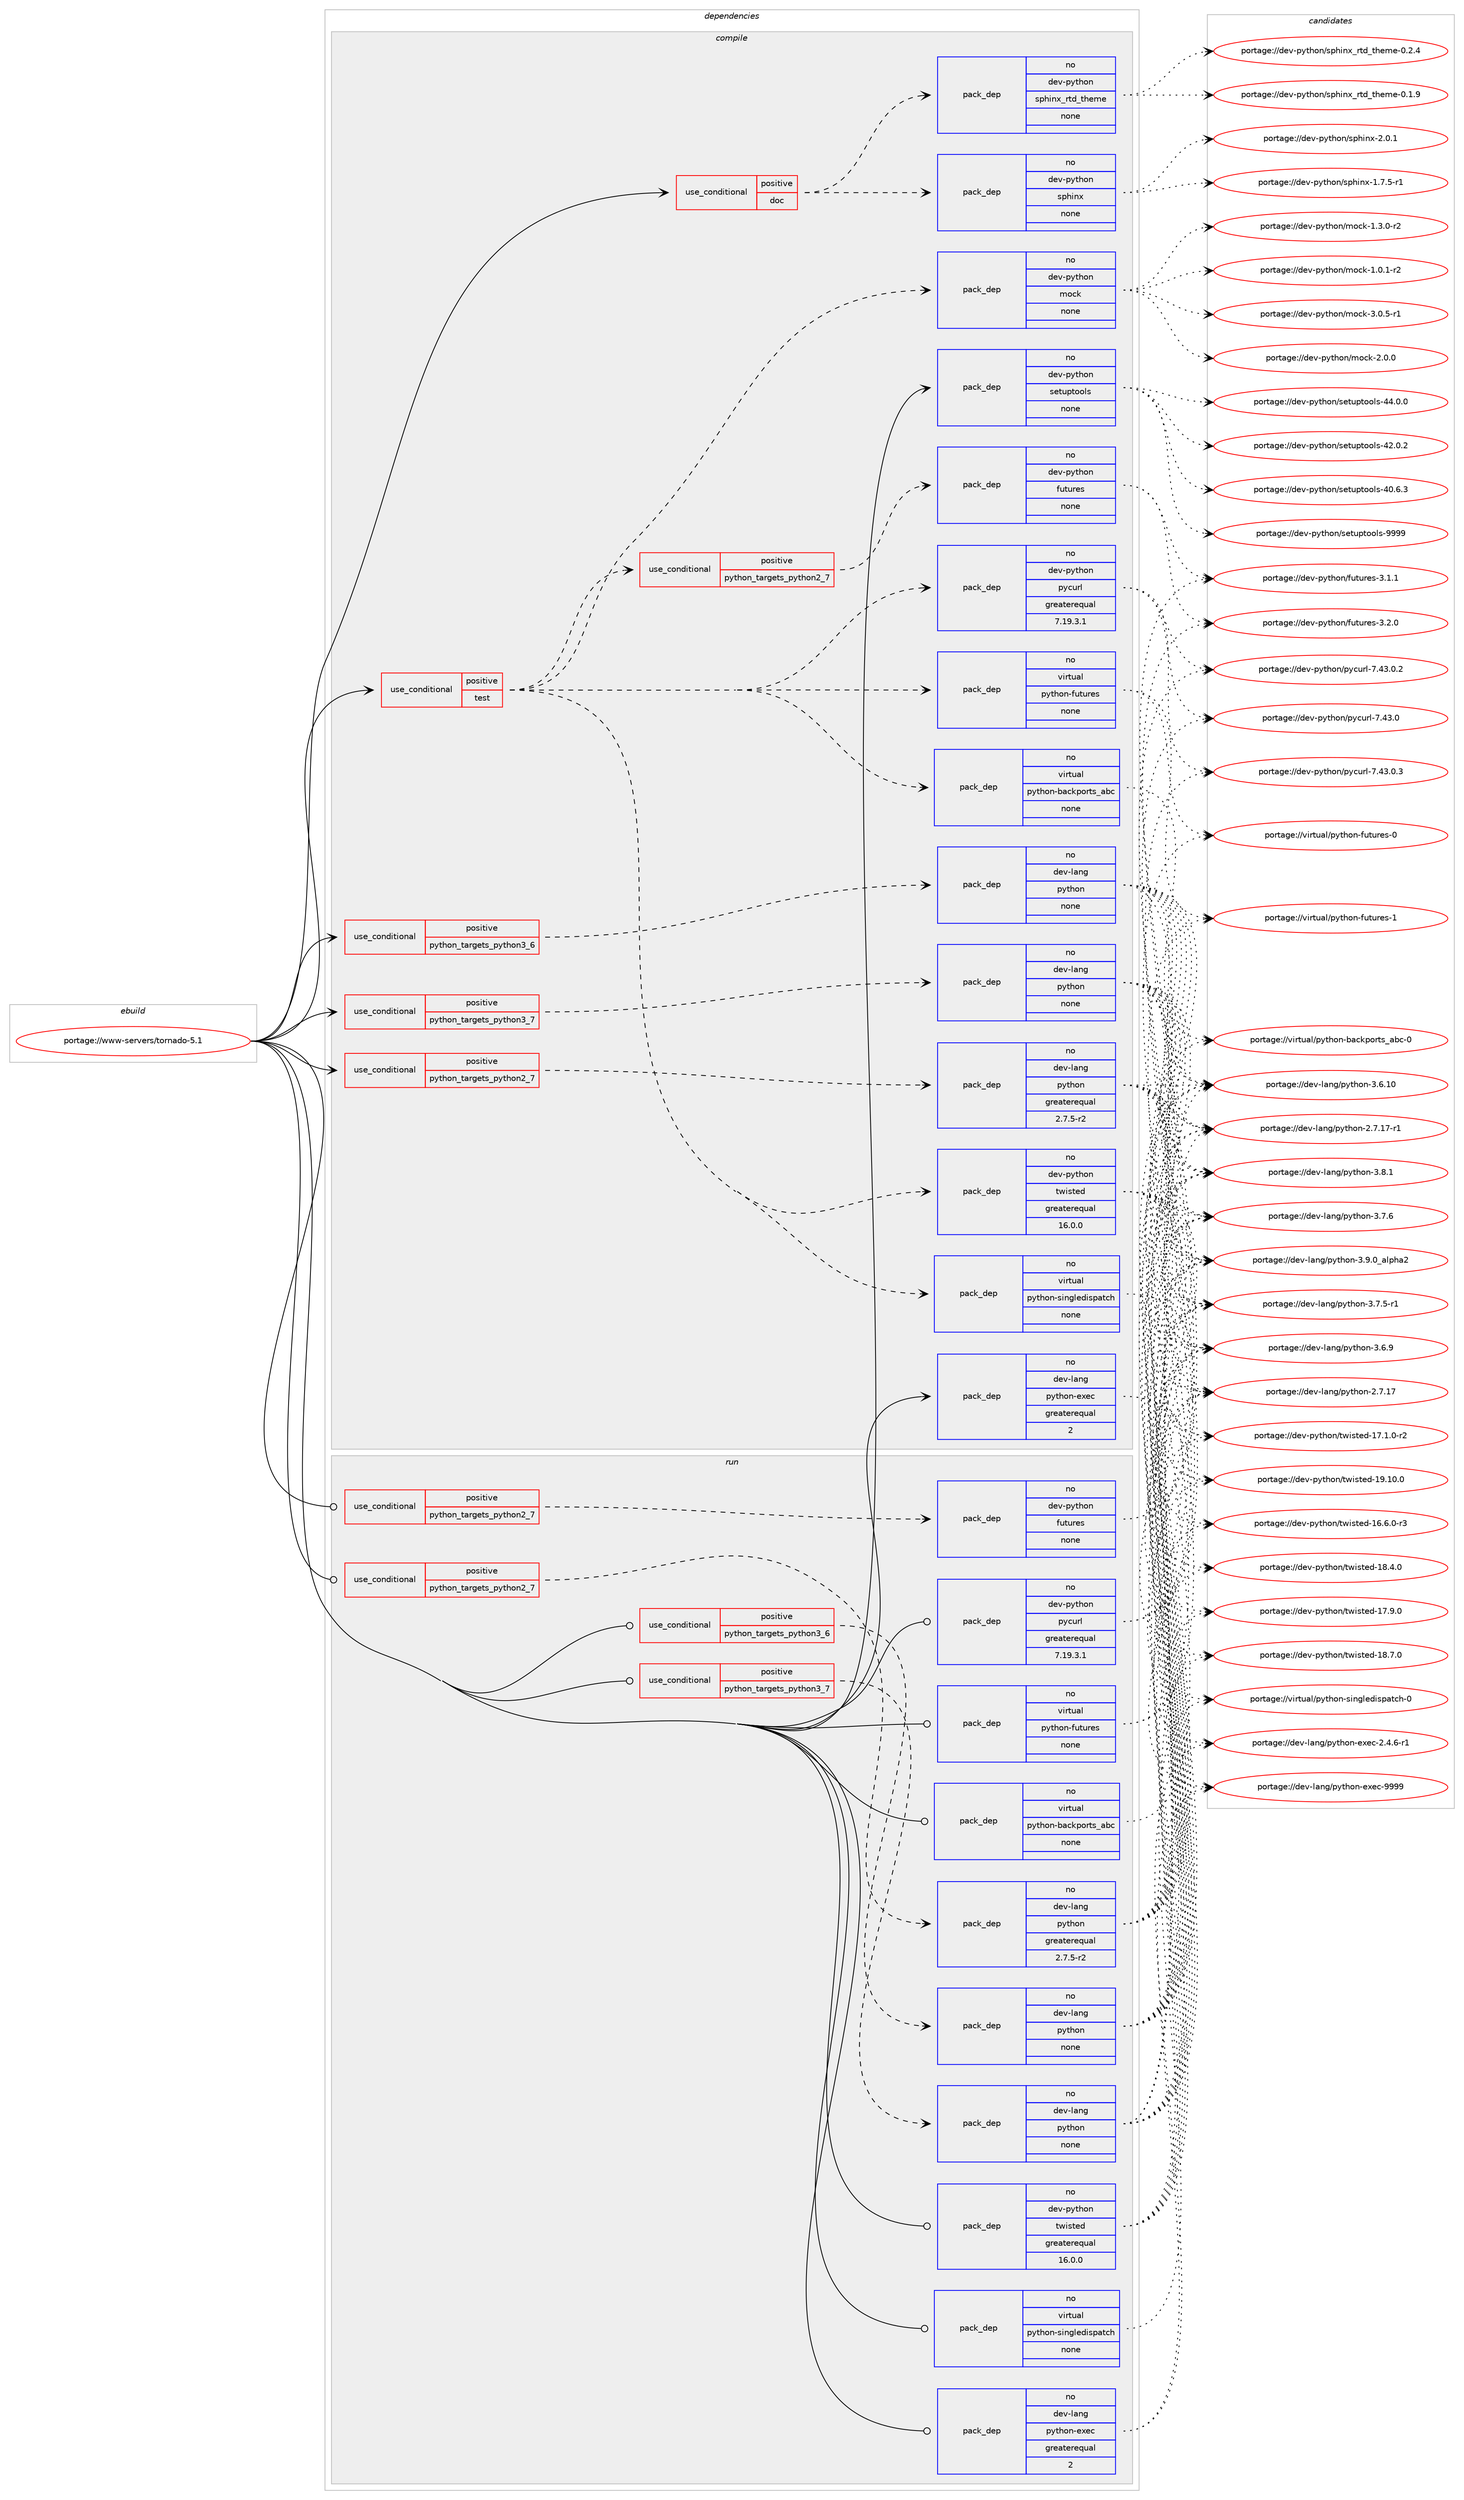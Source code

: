digraph prolog {

# *************
# Graph options
# *************

newrank=true;
concentrate=true;
compound=true;
graph [rankdir=LR,fontname=Helvetica,fontsize=10,ranksep=1.5];#, ranksep=2.5, nodesep=0.2];
edge  [arrowhead=vee];
node  [fontname=Helvetica,fontsize=10];

# **********
# The ebuild
# **********

subgraph cluster_leftcol {
color=gray;
rank=same;
label=<<i>ebuild</i>>;
id [label="portage://www-servers/tornado-5.1", color=red, width=4, href="../www-servers/tornado-5.1.svg"];
}

# ****************
# The dependencies
# ****************

subgraph cluster_midcol {
color=gray;
label=<<i>dependencies</i>>;
subgraph cluster_compile {
fillcolor="#eeeeee";
style=filled;
label=<<i>compile</i>>;
subgraph cond4026 {
dependency26214 [label=<<TABLE BORDER="0" CELLBORDER="1" CELLSPACING="0" CELLPADDING="4"><TR><TD ROWSPAN="3" CELLPADDING="10">use_conditional</TD></TR><TR><TD>positive</TD></TR><TR><TD>doc</TD></TR></TABLE>>, shape=none, color=red];
subgraph pack21700 {
dependency26215 [label=<<TABLE BORDER="0" CELLBORDER="1" CELLSPACING="0" CELLPADDING="4" WIDTH="220"><TR><TD ROWSPAN="6" CELLPADDING="30">pack_dep</TD></TR><TR><TD WIDTH="110">no</TD></TR><TR><TD>dev-python</TD></TR><TR><TD>sphinx</TD></TR><TR><TD>none</TD></TR><TR><TD></TD></TR></TABLE>>, shape=none, color=blue];
}
dependency26214:e -> dependency26215:w [weight=20,style="dashed",arrowhead="vee"];
subgraph pack21701 {
dependency26216 [label=<<TABLE BORDER="0" CELLBORDER="1" CELLSPACING="0" CELLPADDING="4" WIDTH="220"><TR><TD ROWSPAN="6" CELLPADDING="30">pack_dep</TD></TR><TR><TD WIDTH="110">no</TD></TR><TR><TD>dev-python</TD></TR><TR><TD>sphinx_rtd_theme</TD></TR><TR><TD>none</TD></TR><TR><TD></TD></TR></TABLE>>, shape=none, color=blue];
}
dependency26214:e -> dependency26216:w [weight=20,style="dashed",arrowhead="vee"];
}
id:e -> dependency26214:w [weight=20,style="solid",arrowhead="vee"];
subgraph cond4027 {
dependency26217 [label=<<TABLE BORDER="0" CELLBORDER="1" CELLSPACING="0" CELLPADDING="4"><TR><TD ROWSPAN="3" CELLPADDING="10">use_conditional</TD></TR><TR><TD>positive</TD></TR><TR><TD>python_targets_python2_7</TD></TR></TABLE>>, shape=none, color=red];
subgraph pack21702 {
dependency26218 [label=<<TABLE BORDER="0" CELLBORDER="1" CELLSPACING="0" CELLPADDING="4" WIDTH="220"><TR><TD ROWSPAN="6" CELLPADDING="30">pack_dep</TD></TR><TR><TD WIDTH="110">no</TD></TR><TR><TD>dev-lang</TD></TR><TR><TD>python</TD></TR><TR><TD>greaterequal</TD></TR><TR><TD>2.7.5-r2</TD></TR></TABLE>>, shape=none, color=blue];
}
dependency26217:e -> dependency26218:w [weight=20,style="dashed",arrowhead="vee"];
}
id:e -> dependency26217:w [weight=20,style="solid",arrowhead="vee"];
subgraph cond4028 {
dependency26219 [label=<<TABLE BORDER="0" CELLBORDER="1" CELLSPACING="0" CELLPADDING="4"><TR><TD ROWSPAN="3" CELLPADDING="10">use_conditional</TD></TR><TR><TD>positive</TD></TR><TR><TD>python_targets_python3_6</TD></TR></TABLE>>, shape=none, color=red];
subgraph pack21703 {
dependency26220 [label=<<TABLE BORDER="0" CELLBORDER="1" CELLSPACING="0" CELLPADDING="4" WIDTH="220"><TR><TD ROWSPAN="6" CELLPADDING="30">pack_dep</TD></TR><TR><TD WIDTH="110">no</TD></TR><TR><TD>dev-lang</TD></TR><TR><TD>python</TD></TR><TR><TD>none</TD></TR><TR><TD></TD></TR></TABLE>>, shape=none, color=blue];
}
dependency26219:e -> dependency26220:w [weight=20,style="dashed",arrowhead="vee"];
}
id:e -> dependency26219:w [weight=20,style="solid",arrowhead="vee"];
subgraph cond4029 {
dependency26221 [label=<<TABLE BORDER="0" CELLBORDER="1" CELLSPACING="0" CELLPADDING="4"><TR><TD ROWSPAN="3" CELLPADDING="10">use_conditional</TD></TR><TR><TD>positive</TD></TR><TR><TD>python_targets_python3_7</TD></TR></TABLE>>, shape=none, color=red];
subgraph pack21704 {
dependency26222 [label=<<TABLE BORDER="0" CELLBORDER="1" CELLSPACING="0" CELLPADDING="4" WIDTH="220"><TR><TD ROWSPAN="6" CELLPADDING="30">pack_dep</TD></TR><TR><TD WIDTH="110">no</TD></TR><TR><TD>dev-lang</TD></TR><TR><TD>python</TD></TR><TR><TD>none</TD></TR><TR><TD></TD></TR></TABLE>>, shape=none, color=blue];
}
dependency26221:e -> dependency26222:w [weight=20,style="dashed",arrowhead="vee"];
}
id:e -> dependency26221:w [weight=20,style="solid",arrowhead="vee"];
subgraph cond4030 {
dependency26223 [label=<<TABLE BORDER="0" CELLBORDER="1" CELLSPACING="0" CELLPADDING="4"><TR><TD ROWSPAN="3" CELLPADDING="10">use_conditional</TD></TR><TR><TD>positive</TD></TR><TR><TD>test</TD></TR></TABLE>>, shape=none, color=red];
subgraph cond4031 {
dependency26224 [label=<<TABLE BORDER="0" CELLBORDER="1" CELLSPACING="0" CELLPADDING="4"><TR><TD ROWSPAN="3" CELLPADDING="10">use_conditional</TD></TR><TR><TD>positive</TD></TR><TR><TD>python_targets_python2_7</TD></TR></TABLE>>, shape=none, color=red];
subgraph pack21705 {
dependency26225 [label=<<TABLE BORDER="0" CELLBORDER="1" CELLSPACING="0" CELLPADDING="4" WIDTH="220"><TR><TD ROWSPAN="6" CELLPADDING="30">pack_dep</TD></TR><TR><TD WIDTH="110">no</TD></TR><TR><TD>dev-python</TD></TR><TR><TD>futures</TD></TR><TR><TD>none</TD></TR><TR><TD></TD></TR></TABLE>>, shape=none, color=blue];
}
dependency26224:e -> dependency26225:w [weight=20,style="dashed",arrowhead="vee"];
}
dependency26223:e -> dependency26224:w [weight=20,style="dashed",arrowhead="vee"];
subgraph pack21706 {
dependency26226 [label=<<TABLE BORDER="0" CELLBORDER="1" CELLSPACING="0" CELLPADDING="4" WIDTH="220"><TR><TD ROWSPAN="6" CELLPADDING="30">pack_dep</TD></TR><TR><TD WIDTH="110">no</TD></TR><TR><TD>dev-python</TD></TR><TR><TD>pycurl</TD></TR><TR><TD>greaterequal</TD></TR><TR><TD>7.19.3.1</TD></TR></TABLE>>, shape=none, color=blue];
}
dependency26223:e -> dependency26226:w [weight=20,style="dashed",arrowhead="vee"];
subgraph pack21707 {
dependency26227 [label=<<TABLE BORDER="0" CELLBORDER="1" CELLSPACING="0" CELLPADDING="4" WIDTH="220"><TR><TD ROWSPAN="6" CELLPADDING="30">pack_dep</TD></TR><TR><TD WIDTH="110">no</TD></TR><TR><TD>dev-python</TD></TR><TR><TD>twisted</TD></TR><TR><TD>greaterequal</TD></TR><TR><TD>16.0.0</TD></TR></TABLE>>, shape=none, color=blue];
}
dependency26223:e -> dependency26227:w [weight=20,style="dashed",arrowhead="vee"];
subgraph pack21708 {
dependency26228 [label=<<TABLE BORDER="0" CELLBORDER="1" CELLSPACING="0" CELLPADDING="4" WIDTH="220"><TR><TD ROWSPAN="6" CELLPADDING="30">pack_dep</TD></TR><TR><TD WIDTH="110">no</TD></TR><TR><TD>virtual</TD></TR><TR><TD>python-backports_abc</TD></TR><TR><TD>none</TD></TR><TR><TD></TD></TR></TABLE>>, shape=none, color=blue];
}
dependency26223:e -> dependency26228:w [weight=20,style="dashed",arrowhead="vee"];
subgraph pack21709 {
dependency26229 [label=<<TABLE BORDER="0" CELLBORDER="1" CELLSPACING="0" CELLPADDING="4" WIDTH="220"><TR><TD ROWSPAN="6" CELLPADDING="30">pack_dep</TD></TR><TR><TD WIDTH="110">no</TD></TR><TR><TD>virtual</TD></TR><TR><TD>python-futures</TD></TR><TR><TD>none</TD></TR><TR><TD></TD></TR></TABLE>>, shape=none, color=blue];
}
dependency26223:e -> dependency26229:w [weight=20,style="dashed",arrowhead="vee"];
subgraph pack21710 {
dependency26230 [label=<<TABLE BORDER="0" CELLBORDER="1" CELLSPACING="0" CELLPADDING="4" WIDTH="220"><TR><TD ROWSPAN="6" CELLPADDING="30">pack_dep</TD></TR><TR><TD WIDTH="110">no</TD></TR><TR><TD>virtual</TD></TR><TR><TD>python-singledispatch</TD></TR><TR><TD>none</TD></TR><TR><TD></TD></TR></TABLE>>, shape=none, color=blue];
}
dependency26223:e -> dependency26230:w [weight=20,style="dashed",arrowhead="vee"];
subgraph pack21711 {
dependency26231 [label=<<TABLE BORDER="0" CELLBORDER="1" CELLSPACING="0" CELLPADDING="4" WIDTH="220"><TR><TD ROWSPAN="6" CELLPADDING="30">pack_dep</TD></TR><TR><TD WIDTH="110">no</TD></TR><TR><TD>dev-python</TD></TR><TR><TD>mock</TD></TR><TR><TD>none</TD></TR><TR><TD></TD></TR></TABLE>>, shape=none, color=blue];
}
dependency26223:e -> dependency26231:w [weight=20,style="dashed",arrowhead="vee"];
}
id:e -> dependency26223:w [weight=20,style="solid",arrowhead="vee"];
subgraph pack21712 {
dependency26232 [label=<<TABLE BORDER="0" CELLBORDER="1" CELLSPACING="0" CELLPADDING="4" WIDTH="220"><TR><TD ROWSPAN="6" CELLPADDING="30">pack_dep</TD></TR><TR><TD WIDTH="110">no</TD></TR><TR><TD>dev-lang</TD></TR><TR><TD>python-exec</TD></TR><TR><TD>greaterequal</TD></TR><TR><TD>2</TD></TR></TABLE>>, shape=none, color=blue];
}
id:e -> dependency26232:w [weight=20,style="solid",arrowhead="vee"];
subgraph pack21713 {
dependency26233 [label=<<TABLE BORDER="0" CELLBORDER="1" CELLSPACING="0" CELLPADDING="4" WIDTH="220"><TR><TD ROWSPAN="6" CELLPADDING="30">pack_dep</TD></TR><TR><TD WIDTH="110">no</TD></TR><TR><TD>dev-python</TD></TR><TR><TD>setuptools</TD></TR><TR><TD>none</TD></TR><TR><TD></TD></TR></TABLE>>, shape=none, color=blue];
}
id:e -> dependency26233:w [weight=20,style="solid",arrowhead="vee"];
}
subgraph cluster_compileandrun {
fillcolor="#eeeeee";
style=filled;
label=<<i>compile and run</i>>;
}
subgraph cluster_run {
fillcolor="#eeeeee";
style=filled;
label=<<i>run</i>>;
subgraph cond4032 {
dependency26234 [label=<<TABLE BORDER="0" CELLBORDER="1" CELLSPACING="0" CELLPADDING="4"><TR><TD ROWSPAN="3" CELLPADDING="10">use_conditional</TD></TR><TR><TD>positive</TD></TR><TR><TD>python_targets_python2_7</TD></TR></TABLE>>, shape=none, color=red];
subgraph pack21714 {
dependency26235 [label=<<TABLE BORDER="0" CELLBORDER="1" CELLSPACING="0" CELLPADDING="4" WIDTH="220"><TR><TD ROWSPAN="6" CELLPADDING="30">pack_dep</TD></TR><TR><TD WIDTH="110">no</TD></TR><TR><TD>dev-lang</TD></TR><TR><TD>python</TD></TR><TR><TD>greaterequal</TD></TR><TR><TD>2.7.5-r2</TD></TR></TABLE>>, shape=none, color=blue];
}
dependency26234:e -> dependency26235:w [weight=20,style="dashed",arrowhead="vee"];
}
id:e -> dependency26234:w [weight=20,style="solid",arrowhead="odot"];
subgraph cond4033 {
dependency26236 [label=<<TABLE BORDER="0" CELLBORDER="1" CELLSPACING="0" CELLPADDING="4"><TR><TD ROWSPAN="3" CELLPADDING="10">use_conditional</TD></TR><TR><TD>positive</TD></TR><TR><TD>python_targets_python2_7</TD></TR></TABLE>>, shape=none, color=red];
subgraph pack21715 {
dependency26237 [label=<<TABLE BORDER="0" CELLBORDER="1" CELLSPACING="0" CELLPADDING="4" WIDTH="220"><TR><TD ROWSPAN="6" CELLPADDING="30">pack_dep</TD></TR><TR><TD WIDTH="110">no</TD></TR><TR><TD>dev-python</TD></TR><TR><TD>futures</TD></TR><TR><TD>none</TD></TR><TR><TD></TD></TR></TABLE>>, shape=none, color=blue];
}
dependency26236:e -> dependency26237:w [weight=20,style="dashed",arrowhead="vee"];
}
id:e -> dependency26236:w [weight=20,style="solid",arrowhead="odot"];
subgraph cond4034 {
dependency26238 [label=<<TABLE BORDER="0" CELLBORDER="1" CELLSPACING="0" CELLPADDING="4"><TR><TD ROWSPAN="3" CELLPADDING="10">use_conditional</TD></TR><TR><TD>positive</TD></TR><TR><TD>python_targets_python3_6</TD></TR></TABLE>>, shape=none, color=red];
subgraph pack21716 {
dependency26239 [label=<<TABLE BORDER="0" CELLBORDER="1" CELLSPACING="0" CELLPADDING="4" WIDTH="220"><TR><TD ROWSPAN="6" CELLPADDING="30">pack_dep</TD></TR><TR><TD WIDTH="110">no</TD></TR><TR><TD>dev-lang</TD></TR><TR><TD>python</TD></TR><TR><TD>none</TD></TR><TR><TD></TD></TR></TABLE>>, shape=none, color=blue];
}
dependency26238:e -> dependency26239:w [weight=20,style="dashed",arrowhead="vee"];
}
id:e -> dependency26238:w [weight=20,style="solid",arrowhead="odot"];
subgraph cond4035 {
dependency26240 [label=<<TABLE BORDER="0" CELLBORDER="1" CELLSPACING="0" CELLPADDING="4"><TR><TD ROWSPAN="3" CELLPADDING="10">use_conditional</TD></TR><TR><TD>positive</TD></TR><TR><TD>python_targets_python3_7</TD></TR></TABLE>>, shape=none, color=red];
subgraph pack21717 {
dependency26241 [label=<<TABLE BORDER="0" CELLBORDER="1" CELLSPACING="0" CELLPADDING="4" WIDTH="220"><TR><TD ROWSPAN="6" CELLPADDING="30">pack_dep</TD></TR><TR><TD WIDTH="110">no</TD></TR><TR><TD>dev-lang</TD></TR><TR><TD>python</TD></TR><TR><TD>none</TD></TR><TR><TD></TD></TR></TABLE>>, shape=none, color=blue];
}
dependency26240:e -> dependency26241:w [weight=20,style="dashed",arrowhead="vee"];
}
id:e -> dependency26240:w [weight=20,style="solid",arrowhead="odot"];
subgraph pack21718 {
dependency26242 [label=<<TABLE BORDER="0" CELLBORDER="1" CELLSPACING="0" CELLPADDING="4" WIDTH="220"><TR><TD ROWSPAN="6" CELLPADDING="30">pack_dep</TD></TR><TR><TD WIDTH="110">no</TD></TR><TR><TD>dev-lang</TD></TR><TR><TD>python-exec</TD></TR><TR><TD>greaterequal</TD></TR><TR><TD>2</TD></TR></TABLE>>, shape=none, color=blue];
}
id:e -> dependency26242:w [weight=20,style="solid",arrowhead="odot"];
subgraph pack21719 {
dependency26243 [label=<<TABLE BORDER="0" CELLBORDER="1" CELLSPACING="0" CELLPADDING="4" WIDTH="220"><TR><TD ROWSPAN="6" CELLPADDING="30">pack_dep</TD></TR><TR><TD WIDTH="110">no</TD></TR><TR><TD>dev-python</TD></TR><TR><TD>pycurl</TD></TR><TR><TD>greaterequal</TD></TR><TR><TD>7.19.3.1</TD></TR></TABLE>>, shape=none, color=blue];
}
id:e -> dependency26243:w [weight=20,style="solid",arrowhead="odot"];
subgraph pack21720 {
dependency26244 [label=<<TABLE BORDER="0" CELLBORDER="1" CELLSPACING="0" CELLPADDING="4" WIDTH="220"><TR><TD ROWSPAN="6" CELLPADDING="30">pack_dep</TD></TR><TR><TD WIDTH="110">no</TD></TR><TR><TD>dev-python</TD></TR><TR><TD>twisted</TD></TR><TR><TD>greaterequal</TD></TR><TR><TD>16.0.0</TD></TR></TABLE>>, shape=none, color=blue];
}
id:e -> dependency26244:w [weight=20,style="solid",arrowhead="odot"];
subgraph pack21721 {
dependency26245 [label=<<TABLE BORDER="0" CELLBORDER="1" CELLSPACING="0" CELLPADDING="4" WIDTH="220"><TR><TD ROWSPAN="6" CELLPADDING="30">pack_dep</TD></TR><TR><TD WIDTH="110">no</TD></TR><TR><TD>virtual</TD></TR><TR><TD>python-backports_abc</TD></TR><TR><TD>none</TD></TR><TR><TD></TD></TR></TABLE>>, shape=none, color=blue];
}
id:e -> dependency26245:w [weight=20,style="solid",arrowhead="odot"];
subgraph pack21722 {
dependency26246 [label=<<TABLE BORDER="0" CELLBORDER="1" CELLSPACING="0" CELLPADDING="4" WIDTH="220"><TR><TD ROWSPAN="6" CELLPADDING="30">pack_dep</TD></TR><TR><TD WIDTH="110">no</TD></TR><TR><TD>virtual</TD></TR><TR><TD>python-futures</TD></TR><TR><TD>none</TD></TR><TR><TD></TD></TR></TABLE>>, shape=none, color=blue];
}
id:e -> dependency26246:w [weight=20,style="solid",arrowhead="odot"];
subgraph pack21723 {
dependency26247 [label=<<TABLE BORDER="0" CELLBORDER="1" CELLSPACING="0" CELLPADDING="4" WIDTH="220"><TR><TD ROWSPAN="6" CELLPADDING="30">pack_dep</TD></TR><TR><TD WIDTH="110">no</TD></TR><TR><TD>virtual</TD></TR><TR><TD>python-singledispatch</TD></TR><TR><TD>none</TD></TR><TR><TD></TD></TR></TABLE>>, shape=none, color=blue];
}
id:e -> dependency26247:w [weight=20,style="solid",arrowhead="odot"];
}
}

# **************
# The candidates
# **************

subgraph cluster_choices {
rank=same;
color=gray;
label=<<i>candidates</i>>;

subgraph choice21700 {
color=black;
nodesep=1;
choice1001011184511212111610411111047115112104105110120455046484649 [label="portage://dev-python/sphinx-2.0.1", color=red, width=4,href="../dev-python/sphinx-2.0.1.svg"];
choice10010111845112121116104111110471151121041051101204549465546534511449 [label="portage://dev-python/sphinx-1.7.5-r1", color=red, width=4,href="../dev-python/sphinx-1.7.5-r1.svg"];
dependency26215:e -> choice1001011184511212111610411111047115112104105110120455046484649:w [style=dotted,weight="100"];
dependency26215:e -> choice10010111845112121116104111110471151121041051101204549465546534511449:w [style=dotted,weight="100"];
}
subgraph choice21701 {
color=black;
nodesep=1;
choice10010111845112121116104111110471151121041051101209511411610095116104101109101454846504652 [label="portage://dev-python/sphinx_rtd_theme-0.2.4", color=red, width=4,href="../dev-python/sphinx_rtd_theme-0.2.4.svg"];
choice10010111845112121116104111110471151121041051101209511411610095116104101109101454846494657 [label="portage://dev-python/sphinx_rtd_theme-0.1.9", color=red, width=4,href="../dev-python/sphinx_rtd_theme-0.1.9.svg"];
dependency26216:e -> choice10010111845112121116104111110471151121041051101209511411610095116104101109101454846504652:w [style=dotted,weight="100"];
dependency26216:e -> choice10010111845112121116104111110471151121041051101209511411610095116104101109101454846494657:w [style=dotted,weight="100"];
}
subgraph choice21702 {
color=black;
nodesep=1;
choice10010111845108971101034711212111610411111045514657464895971081121049750 [label="portage://dev-lang/python-3.9.0_alpha2", color=red, width=4,href="../dev-lang/python-3.9.0_alpha2.svg"];
choice100101118451089711010347112121116104111110455146564649 [label="portage://dev-lang/python-3.8.1", color=red, width=4,href="../dev-lang/python-3.8.1.svg"];
choice100101118451089711010347112121116104111110455146554654 [label="portage://dev-lang/python-3.7.6", color=red, width=4,href="../dev-lang/python-3.7.6.svg"];
choice1001011184510897110103471121211161041111104551465546534511449 [label="portage://dev-lang/python-3.7.5-r1", color=red, width=4,href="../dev-lang/python-3.7.5-r1.svg"];
choice100101118451089711010347112121116104111110455146544657 [label="portage://dev-lang/python-3.6.9", color=red, width=4,href="../dev-lang/python-3.6.9.svg"];
choice10010111845108971101034711212111610411111045514654464948 [label="portage://dev-lang/python-3.6.10", color=red, width=4,href="../dev-lang/python-3.6.10.svg"];
choice100101118451089711010347112121116104111110455046554649554511449 [label="portage://dev-lang/python-2.7.17-r1", color=red, width=4,href="../dev-lang/python-2.7.17-r1.svg"];
choice10010111845108971101034711212111610411111045504655464955 [label="portage://dev-lang/python-2.7.17", color=red, width=4,href="../dev-lang/python-2.7.17.svg"];
dependency26218:e -> choice10010111845108971101034711212111610411111045514657464895971081121049750:w [style=dotted,weight="100"];
dependency26218:e -> choice100101118451089711010347112121116104111110455146564649:w [style=dotted,weight="100"];
dependency26218:e -> choice100101118451089711010347112121116104111110455146554654:w [style=dotted,weight="100"];
dependency26218:e -> choice1001011184510897110103471121211161041111104551465546534511449:w [style=dotted,weight="100"];
dependency26218:e -> choice100101118451089711010347112121116104111110455146544657:w [style=dotted,weight="100"];
dependency26218:e -> choice10010111845108971101034711212111610411111045514654464948:w [style=dotted,weight="100"];
dependency26218:e -> choice100101118451089711010347112121116104111110455046554649554511449:w [style=dotted,weight="100"];
dependency26218:e -> choice10010111845108971101034711212111610411111045504655464955:w [style=dotted,weight="100"];
}
subgraph choice21703 {
color=black;
nodesep=1;
choice10010111845108971101034711212111610411111045514657464895971081121049750 [label="portage://dev-lang/python-3.9.0_alpha2", color=red, width=4,href="../dev-lang/python-3.9.0_alpha2.svg"];
choice100101118451089711010347112121116104111110455146564649 [label="portage://dev-lang/python-3.8.1", color=red, width=4,href="../dev-lang/python-3.8.1.svg"];
choice100101118451089711010347112121116104111110455146554654 [label="portage://dev-lang/python-3.7.6", color=red, width=4,href="../dev-lang/python-3.7.6.svg"];
choice1001011184510897110103471121211161041111104551465546534511449 [label="portage://dev-lang/python-3.7.5-r1", color=red, width=4,href="../dev-lang/python-3.7.5-r1.svg"];
choice100101118451089711010347112121116104111110455146544657 [label="portage://dev-lang/python-3.6.9", color=red, width=4,href="../dev-lang/python-3.6.9.svg"];
choice10010111845108971101034711212111610411111045514654464948 [label="portage://dev-lang/python-3.6.10", color=red, width=4,href="../dev-lang/python-3.6.10.svg"];
choice100101118451089711010347112121116104111110455046554649554511449 [label="portage://dev-lang/python-2.7.17-r1", color=red, width=4,href="../dev-lang/python-2.7.17-r1.svg"];
choice10010111845108971101034711212111610411111045504655464955 [label="portage://dev-lang/python-2.7.17", color=red, width=4,href="../dev-lang/python-2.7.17.svg"];
dependency26220:e -> choice10010111845108971101034711212111610411111045514657464895971081121049750:w [style=dotted,weight="100"];
dependency26220:e -> choice100101118451089711010347112121116104111110455146564649:w [style=dotted,weight="100"];
dependency26220:e -> choice100101118451089711010347112121116104111110455146554654:w [style=dotted,weight="100"];
dependency26220:e -> choice1001011184510897110103471121211161041111104551465546534511449:w [style=dotted,weight="100"];
dependency26220:e -> choice100101118451089711010347112121116104111110455146544657:w [style=dotted,weight="100"];
dependency26220:e -> choice10010111845108971101034711212111610411111045514654464948:w [style=dotted,weight="100"];
dependency26220:e -> choice100101118451089711010347112121116104111110455046554649554511449:w [style=dotted,weight="100"];
dependency26220:e -> choice10010111845108971101034711212111610411111045504655464955:w [style=dotted,weight="100"];
}
subgraph choice21704 {
color=black;
nodesep=1;
choice10010111845108971101034711212111610411111045514657464895971081121049750 [label="portage://dev-lang/python-3.9.0_alpha2", color=red, width=4,href="../dev-lang/python-3.9.0_alpha2.svg"];
choice100101118451089711010347112121116104111110455146564649 [label="portage://dev-lang/python-3.8.1", color=red, width=4,href="../dev-lang/python-3.8.1.svg"];
choice100101118451089711010347112121116104111110455146554654 [label="portage://dev-lang/python-3.7.6", color=red, width=4,href="../dev-lang/python-3.7.6.svg"];
choice1001011184510897110103471121211161041111104551465546534511449 [label="portage://dev-lang/python-3.7.5-r1", color=red, width=4,href="../dev-lang/python-3.7.5-r1.svg"];
choice100101118451089711010347112121116104111110455146544657 [label="portage://dev-lang/python-3.6.9", color=red, width=4,href="../dev-lang/python-3.6.9.svg"];
choice10010111845108971101034711212111610411111045514654464948 [label="portage://dev-lang/python-3.6.10", color=red, width=4,href="../dev-lang/python-3.6.10.svg"];
choice100101118451089711010347112121116104111110455046554649554511449 [label="portage://dev-lang/python-2.7.17-r1", color=red, width=4,href="../dev-lang/python-2.7.17-r1.svg"];
choice10010111845108971101034711212111610411111045504655464955 [label="portage://dev-lang/python-2.7.17", color=red, width=4,href="../dev-lang/python-2.7.17.svg"];
dependency26222:e -> choice10010111845108971101034711212111610411111045514657464895971081121049750:w [style=dotted,weight="100"];
dependency26222:e -> choice100101118451089711010347112121116104111110455146564649:w [style=dotted,weight="100"];
dependency26222:e -> choice100101118451089711010347112121116104111110455146554654:w [style=dotted,weight="100"];
dependency26222:e -> choice1001011184510897110103471121211161041111104551465546534511449:w [style=dotted,weight="100"];
dependency26222:e -> choice100101118451089711010347112121116104111110455146544657:w [style=dotted,weight="100"];
dependency26222:e -> choice10010111845108971101034711212111610411111045514654464948:w [style=dotted,weight="100"];
dependency26222:e -> choice100101118451089711010347112121116104111110455046554649554511449:w [style=dotted,weight="100"];
dependency26222:e -> choice10010111845108971101034711212111610411111045504655464955:w [style=dotted,weight="100"];
}
subgraph choice21705 {
color=black;
nodesep=1;
choice1001011184511212111610411111047102117116117114101115455146504648 [label="portage://dev-python/futures-3.2.0", color=red, width=4,href="../dev-python/futures-3.2.0.svg"];
choice1001011184511212111610411111047102117116117114101115455146494649 [label="portage://dev-python/futures-3.1.1", color=red, width=4,href="../dev-python/futures-3.1.1.svg"];
dependency26225:e -> choice1001011184511212111610411111047102117116117114101115455146504648:w [style=dotted,weight="100"];
dependency26225:e -> choice1001011184511212111610411111047102117116117114101115455146494649:w [style=dotted,weight="100"];
}
subgraph choice21706 {
color=black;
nodesep=1;
choice100101118451121211161041111104711212199117114108455546525146484651 [label="portage://dev-python/pycurl-7.43.0.3", color=red, width=4,href="../dev-python/pycurl-7.43.0.3.svg"];
choice100101118451121211161041111104711212199117114108455546525146484650 [label="portage://dev-python/pycurl-7.43.0.2", color=red, width=4,href="../dev-python/pycurl-7.43.0.2.svg"];
choice10010111845112121116104111110471121219911711410845554652514648 [label="portage://dev-python/pycurl-7.43.0", color=red, width=4,href="../dev-python/pycurl-7.43.0.svg"];
dependency26226:e -> choice100101118451121211161041111104711212199117114108455546525146484651:w [style=dotted,weight="100"];
dependency26226:e -> choice100101118451121211161041111104711212199117114108455546525146484650:w [style=dotted,weight="100"];
dependency26226:e -> choice10010111845112121116104111110471121219911711410845554652514648:w [style=dotted,weight="100"];
}
subgraph choice21707 {
color=black;
nodesep=1;
choice10010111845112121116104111110471161191051151161011004549574649484648 [label="portage://dev-python/twisted-19.10.0", color=red, width=4,href="../dev-python/twisted-19.10.0.svg"];
choice100101118451121211161041111104711611910511511610110045495646554648 [label="portage://dev-python/twisted-18.7.0", color=red, width=4,href="../dev-python/twisted-18.7.0.svg"];
choice100101118451121211161041111104711611910511511610110045495646524648 [label="portage://dev-python/twisted-18.4.0", color=red, width=4,href="../dev-python/twisted-18.4.0.svg"];
choice100101118451121211161041111104711611910511511610110045495546574648 [label="portage://dev-python/twisted-17.9.0", color=red, width=4,href="../dev-python/twisted-17.9.0.svg"];
choice1001011184511212111610411111047116119105115116101100454955464946484511450 [label="portage://dev-python/twisted-17.1.0-r2", color=red, width=4,href="../dev-python/twisted-17.1.0-r2.svg"];
choice1001011184511212111610411111047116119105115116101100454954465446484511451 [label="portage://dev-python/twisted-16.6.0-r3", color=red, width=4,href="../dev-python/twisted-16.6.0-r3.svg"];
dependency26227:e -> choice10010111845112121116104111110471161191051151161011004549574649484648:w [style=dotted,weight="100"];
dependency26227:e -> choice100101118451121211161041111104711611910511511610110045495646554648:w [style=dotted,weight="100"];
dependency26227:e -> choice100101118451121211161041111104711611910511511610110045495646524648:w [style=dotted,weight="100"];
dependency26227:e -> choice100101118451121211161041111104711611910511511610110045495546574648:w [style=dotted,weight="100"];
dependency26227:e -> choice1001011184511212111610411111047116119105115116101100454955464946484511450:w [style=dotted,weight="100"];
dependency26227:e -> choice1001011184511212111610411111047116119105115116101100454954465446484511451:w [style=dotted,weight="100"];
}
subgraph choice21708 {
color=black;
nodesep=1;
choice118105114116117971084711212111610411111045989799107112111114116115959798994548 [label="portage://virtual/python-backports_abc-0", color=red, width=4,href="../virtual/python-backports_abc-0.svg"];
dependency26228:e -> choice118105114116117971084711212111610411111045989799107112111114116115959798994548:w [style=dotted,weight="100"];
}
subgraph choice21709 {
color=black;
nodesep=1;
choice1181051141161179710847112121116104111110451021171161171141011154549 [label="portage://virtual/python-futures-1", color=red, width=4,href="../virtual/python-futures-1.svg"];
choice1181051141161179710847112121116104111110451021171161171141011154548 [label="portage://virtual/python-futures-0", color=red, width=4,href="../virtual/python-futures-0.svg"];
dependency26229:e -> choice1181051141161179710847112121116104111110451021171161171141011154549:w [style=dotted,weight="100"];
dependency26229:e -> choice1181051141161179710847112121116104111110451021171161171141011154548:w [style=dotted,weight="100"];
}
subgraph choice21710 {
color=black;
nodesep=1;
choice11810511411611797108471121211161041111104511510511010310810110010511511297116991044548 [label="portage://virtual/python-singledispatch-0", color=red, width=4,href="../virtual/python-singledispatch-0.svg"];
dependency26230:e -> choice11810511411611797108471121211161041111104511510511010310810110010511511297116991044548:w [style=dotted,weight="100"];
}
subgraph choice21711 {
color=black;
nodesep=1;
choice1001011184511212111610411111047109111991074551464846534511449 [label="portage://dev-python/mock-3.0.5-r1", color=red, width=4,href="../dev-python/mock-3.0.5-r1.svg"];
choice100101118451121211161041111104710911199107455046484648 [label="portage://dev-python/mock-2.0.0", color=red, width=4,href="../dev-python/mock-2.0.0.svg"];
choice1001011184511212111610411111047109111991074549465146484511450 [label="portage://dev-python/mock-1.3.0-r2", color=red, width=4,href="../dev-python/mock-1.3.0-r2.svg"];
choice1001011184511212111610411111047109111991074549464846494511450 [label="portage://dev-python/mock-1.0.1-r2", color=red, width=4,href="../dev-python/mock-1.0.1-r2.svg"];
dependency26231:e -> choice1001011184511212111610411111047109111991074551464846534511449:w [style=dotted,weight="100"];
dependency26231:e -> choice100101118451121211161041111104710911199107455046484648:w [style=dotted,weight="100"];
dependency26231:e -> choice1001011184511212111610411111047109111991074549465146484511450:w [style=dotted,weight="100"];
dependency26231:e -> choice1001011184511212111610411111047109111991074549464846494511450:w [style=dotted,weight="100"];
}
subgraph choice21712 {
color=black;
nodesep=1;
choice10010111845108971101034711212111610411111045101120101994557575757 [label="portage://dev-lang/python-exec-9999", color=red, width=4,href="../dev-lang/python-exec-9999.svg"];
choice10010111845108971101034711212111610411111045101120101994550465246544511449 [label="portage://dev-lang/python-exec-2.4.6-r1", color=red, width=4,href="../dev-lang/python-exec-2.4.6-r1.svg"];
dependency26232:e -> choice10010111845108971101034711212111610411111045101120101994557575757:w [style=dotted,weight="100"];
dependency26232:e -> choice10010111845108971101034711212111610411111045101120101994550465246544511449:w [style=dotted,weight="100"];
}
subgraph choice21713 {
color=black;
nodesep=1;
choice10010111845112121116104111110471151011161171121161111111081154557575757 [label="portage://dev-python/setuptools-9999", color=red, width=4,href="../dev-python/setuptools-9999.svg"];
choice100101118451121211161041111104711510111611711211611111110811545525246484648 [label="portage://dev-python/setuptools-44.0.0", color=red, width=4,href="../dev-python/setuptools-44.0.0.svg"];
choice100101118451121211161041111104711510111611711211611111110811545525046484650 [label="portage://dev-python/setuptools-42.0.2", color=red, width=4,href="../dev-python/setuptools-42.0.2.svg"];
choice100101118451121211161041111104711510111611711211611111110811545524846544651 [label="portage://dev-python/setuptools-40.6.3", color=red, width=4,href="../dev-python/setuptools-40.6.3.svg"];
dependency26233:e -> choice10010111845112121116104111110471151011161171121161111111081154557575757:w [style=dotted,weight="100"];
dependency26233:e -> choice100101118451121211161041111104711510111611711211611111110811545525246484648:w [style=dotted,weight="100"];
dependency26233:e -> choice100101118451121211161041111104711510111611711211611111110811545525046484650:w [style=dotted,weight="100"];
dependency26233:e -> choice100101118451121211161041111104711510111611711211611111110811545524846544651:w [style=dotted,weight="100"];
}
subgraph choice21714 {
color=black;
nodesep=1;
choice10010111845108971101034711212111610411111045514657464895971081121049750 [label="portage://dev-lang/python-3.9.0_alpha2", color=red, width=4,href="../dev-lang/python-3.9.0_alpha2.svg"];
choice100101118451089711010347112121116104111110455146564649 [label="portage://dev-lang/python-3.8.1", color=red, width=4,href="../dev-lang/python-3.8.1.svg"];
choice100101118451089711010347112121116104111110455146554654 [label="portage://dev-lang/python-3.7.6", color=red, width=4,href="../dev-lang/python-3.7.6.svg"];
choice1001011184510897110103471121211161041111104551465546534511449 [label="portage://dev-lang/python-3.7.5-r1", color=red, width=4,href="../dev-lang/python-3.7.5-r1.svg"];
choice100101118451089711010347112121116104111110455146544657 [label="portage://dev-lang/python-3.6.9", color=red, width=4,href="../dev-lang/python-3.6.9.svg"];
choice10010111845108971101034711212111610411111045514654464948 [label="portage://dev-lang/python-3.6.10", color=red, width=4,href="../dev-lang/python-3.6.10.svg"];
choice100101118451089711010347112121116104111110455046554649554511449 [label="portage://dev-lang/python-2.7.17-r1", color=red, width=4,href="../dev-lang/python-2.7.17-r1.svg"];
choice10010111845108971101034711212111610411111045504655464955 [label="portage://dev-lang/python-2.7.17", color=red, width=4,href="../dev-lang/python-2.7.17.svg"];
dependency26235:e -> choice10010111845108971101034711212111610411111045514657464895971081121049750:w [style=dotted,weight="100"];
dependency26235:e -> choice100101118451089711010347112121116104111110455146564649:w [style=dotted,weight="100"];
dependency26235:e -> choice100101118451089711010347112121116104111110455146554654:w [style=dotted,weight="100"];
dependency26235:e -> choice1001011184510897110103471121211161041111104551465546534511449:w [style=dotted,weight="100"];
dependency26235:e -> choice100101118451089711010347112121116104111110455146544657:w [style=dotted,weight="100"];
dependency26235:e -> choice10010111845108971101034711212111610411111045514654464948:w [style=dotted,weight="100"];
dependency26235:e -> choice100101118451089711010347112121116104111110455046554649554511449:w [style=dotted,weight="100"];
dependency26235:e -> choice10010111845108971101034711212111610411111045504655464955:w [style=dotted,weight="100"];
}
subgraph choice21715 {
color=black;
nodesep=1;
choice1001011184511212111610411111047102117116117114101115455146504648 [label="portage://dev-python/futures-3.2.0", color=red, width=4,href="../dev-python/futures-3.2.0.svg"];
choice1001011184511212111610411111047102117116117114101115455146494649 [label="portage://dev-python/futures-3.1.1", color=red, width=4,href="../dev-python/futures-3.1.1.svg"];
dependency26237:e -> choice1001011184511212111610411111047102117116117114101115455146504648:w [style=dotted,weight="100"];
dependency26237:e -> choice1001011184511212111610411111047102117116117114101115455146494649:w [style=dotted,weight="100"];
}
subgraph choice21716 {
color=black;
nodesep=1;
choice10010111845108971101034711212111610411111045514657464895971081121049750 [label="portage://dev-lang/python-3.9.0_alpha2", color=red, width=4,href="../dev-lang/python-3.9.0_alpha2.svg"];
choice100101118451089711010347112121116104111110455146564649 [label="portage://dev-lang/python-3.8.1", color=red, width=4,href="../dev-lang/python-3.8.1.svg"];
choice100101118451089711010347112121116104111110455146554654 [label="portage://dev-lang/python-3.7.6", color=red, width=4,href="../dev-lang/python-3.7.6.svg"];
choice1001011184510897110103471121211161041111104551465546534511449 [label="portage://dev-lang/python-3.7.5-r1", color=red, width=4,href="../dev-lang/python-3.7.5-r1.svg"];
choice100101118451089711010347112121116104111110455146544657 [label="portage://dev-lang/python-3.6.9", color=red, width=4,href="../dev-lang/python-3.6.9.svg"];
choice10010111845108971101034711212111610411111045514654464948 [label="portage://dev-lang/python-3.6.10", color=red, width=4,href="../dev-lang/python-3.6.10.svg"];
choice100101118451089711010347112121116104111110455046554649554511449 [label="portage://dev-lang/python-2.7.17-r1", color=red, width=4,href="../dev-lang/python-2.7.17-r1.svg"];
choice10010111845108971101034711212111610411111045504655464955 [label="portage://dev-lang/python-2.7.17", color=red, width=4,href="../dev-lang/python-2.7.17.svg"];
dependency26239:e -> choice10010111845108971101034711212111610411111045514657464895971081121049750:w [style=dotted,weight="100"];
dependency26239:e -> choice100101118451089711010347112121116104111110455146564649:w [style=dotted,weight="100"];
dependency26239:e -> choice100101118451089711010347112121116104111110455146554654:w [style=dotted,weight="100"];
dependency26239:e -> choice1001011184510897110103471121211161041111104551465546534511449:w [style=dotted,weight="100"];
dependency26239:e -> choice100101118451089711010347112121116104111110455146544657:w [style=dotted,weight="100"];
dependency26239:e -> choice10010111845108971101034711212111610411111045514654464948:w [style=dotted,weight="100"];
dependency26239:e -> choice100101118451089711010347112121116104111110455046554649554511449:w [style=dotted,weight="100"];
dependency26239:e -> choice10010111845108971101034711212111610411111045504655464955:w [style=dotted,weight="100"];
}
subgraph choice21717 {
color=black;
nodesep=1;
choice10010111845108971101034711212111610411111045514657464895971081121049750 [label="portage://dev-lang/python-3.9.0_alpha2", color=red, width=4,href="../dev-lang/python-3.9.0_alpha2.svg"];
choice100101118451089711010347112121116104111110455146564649 [label="portage://dev-lang/python-3.8.1", color=red, width=4,href="../dev-lang/python-3.8.1.svg"];
choice100101118451089711010347112121116104111110455146554654 [label="portage://dev-lang/python-3.7.6", color=red, width=4,href="../dev-lang/python-3.7.6.svg"];
choice1001011184510897110103471121211161041111104551465546534511449 [label="portage://dev-lang/python-3.7.5-r1", color=red, width=4,href="../dev-lang/python-3.7.5-r1.svg"];
choice100101118451089711010347112121116104111110455146544657 [label="portage://dev-lang/python-3.6.9", color=red, width=4,href="../dev-lang/python-3.6.9.svg"];
choice10010111845108971101034711212111610411111045514654464948 [label="portage://dev-lang/python-3.6.10", color=red, width=4,href="../dev-lang/python-3.6.10.svg"];
choice100101118451089711010347112121116104111110455046554649554511449 [label="portage://dev-lang/python-2.7.17-r1", color=red, width=4,href="../dev-lang/python-2.7.17-r1.svg"];
choice10010111845108971101034711212111610411111045504655464955 [label="portage://dev-lang/python-2.7.17", color=red, width=4,href="../dev-lang/python-2.7.17.svg"];
dependency26241:e -> choice10010111845108971101034711212111610411111045514657464895971081121049750:w [style=dotted,weight="100"];
dependency26241:e -> choice100101118451089711010347112121116104111110455146564649:w [style=dotted,weight="100"];
dependency26241:e -> choice100101118451089711010347112121116104111110455146554654:w [style=dotted,weight="100"];
dependency26241:e -> choice1001011184510897110103471121211161041111104551465546534511449:w [style=dotted,weight="100"];
dependency26241:e -> choice100101118451089711010347112121116104111110455146544657:w [style=dotted,weight="100"];
dependency26241:e -> choice10010111845108971101034711212111610411111045514654464948:w [style=dotted,weight="100"];
dependency26241:e -> choice100101118451089711010347112121116104111110455046554649554511449:w [style=dotted,weight="100"];
dependency26241:e -> choice10010111845108971101034711212111610411111045504655464955:w [style=dotted,weight="100"];
}
subgraph choice21718 {
color=black;
nodesep=1;
choice10010111845108971101034711212111610411111045101120101994557575757 [label="portage://dev-lang/python-exec-9999", color=red, width=4,href="../dev-lang/python-exec-9999.svg"];
choice10010111845108971101034711212111610411111045101120101994550465246544511449 [label="portage://dev-lang/python-exec-2.4.6-r1", color=red, width=4,href="../dev-lang/python-exec-2.4.6-r1.svg"];
dependency26242:e -> choice10010111845108971101034711212111610411111045101120101994557575757:w [style=dotted,weight="100"];
dependency26242:e -> choice10010111845108971101034711212111610411111045101120101994550465246544511449:w [style=dotted,weight="100"];
}
subgraph choice21719 {
color=black;
nodesep=1;
choice100101118451121211161041111104711212199117114108455546525146484651 [label="portage://dev-python/pycurl-7.43.0.3", color=red, width=4,href="../dev-python/pycurl-7.43.0.3.svg"];
choice100101118451121211161041111104711212199117114108455546525146484650 [label="portage://dev-python/pycurl-7.43.0.2", color=red, width=4,href="../dev-python/pycurl-7.43.0.2.svg"];
choice10010111845112121116104111110471121219911711410845554652514648 [label="portage://dev-python/pycurl-7.43.0", color=red, width=4,href="../dev-python/pycurl-7.43.0.svg"];
dependency26243:e -> choice100101118451121211161041111104711212199117114108455546525146484651:w [style=dotted,weight="100"];
dependency26243:e -> choice100101118451121211161041111104711212199117114108455546525146484650:w [style=dotted,weight="100"];
dependency26243:e -> choice10010111845112121116104111110471121219911711410845554652514648:w [style=dotted,weight="100"];
}
subgraph choice21720 {
color=black;
nodesep=1;
choice10010111845112121116104111110471161191051151161011004549574649484648 [label="portage://dev-python/twisted-19.10.0", color=red, width=4,href="../dev-python/twisted-19.10.0.svg"];
choice100101118451121211161041111104711611910511511610110045495646554648 [label="portage://dev-python/twisted-18.7.0", color=red, width=4,href="../dev-python/twisted-18.7.0.svg"];
choice100101118451121211161041111104711611910511511610110045495646524648 [label="portage://dev-python/twisted-18.4.0", color=red, width=4,href="../dev-python/twisted-18.4.0.svg"];
choice100101118451121211161041111104711611910511511610110045495546574648 [label="portage://dev-python/twisted-17.9.0", color=red, width=4,href="../dev-python/twisted-17.9.0.svg"];
choice1001011184511212111610411111047116119105115116101100454955464946484511450 [label="portage://dev-python/twisted-17.1.0-r2", color=red, width=4,href="../dev-python/twisted-17.1.0-r2.svg"];
choice1001011184511212111610411111047116119105115116101100454954465446484511451 [label="portage://dev-python/twisted-16.6.0-r3", color=red, width=4,href="../dev-python/twisted-16.6.0-r3.svg"];
dependency26244:e -> choice10010111845112121116104111110471161191051151161011004549574649484648:w [style=dotted,weight="100"];
dependency26244:e -> choice100101118451121211161041111104711611910511511610110045495646554648:w [style=dotted,weight="100"];
dependency26244:e -> choice100101118451121211161041111104711611910511511610110045495646524648:w [style=dotted,weight="100"];
dependency26244:e -> choice100101118451121211161041111104711611910511511610110045495546574648:w [style=dotted,weight="100"];
dependency26244:e -> choice1001011184511212111610411111047116119105115116101100454955464946484511450:w [style=dotted,weight="100"];
dependency26244:e -> choice1001011184511212111610411111047116119105115116101100454954465446484511451:w [style=dotted,weight="100"];
}
subgraph choice21721 {
color=black;
nodesep=1;
choice118105114116117971084711212111610411111045989799107112111114116115959798994548 [label="portage://virtual/python-backports_abc-0", color=red, width=4,href="../virtual/python-backports_abc-0.svg"];
dependency26245:e -> choice118105114116117971084711212111610411111045989799107112111114116115959798994548:w [style=dotted,weight="100"];
}
subgraph choice21722 {
color=black;
nodesep=1;
choice1181051141161179710847112121116104111110451021171161171141011154549 [label="portage://virtual/python-futures-1", color=red, width=4,href="../virtual/python-futures-1.svg"];
choice1181051141161179710847112121116104111110451021171161171141011154548 [label="portage://virtual/python-futures-0", color=red, width=4,href="../virtual/python-futures-0.svg"];
dependency26246:e -> choice1181051141161179710847112121116104111110451021171161171141011154549:w [style=dotted,weight="100"];
dependency26246:e -> choice1181051141161179710847112121116104111110451021171161171141011154548:w [style=dotted,weight="100"];
}
subgraph choice21723 {
color=black;
nodesep=1;
choice11810511411611797108471121211161041111104511510511010310810110010511511297116991044548 [label="portage://virtual/python-singledispatch-0", color=red, width=4,href="../virtual/python-singledispatch-0.svg"];
dependency26247:e -> choice11810511411611797108471121211161041111104511510511010310810110010511511297116991044548:w [style=dotted,weight="100"];
}
}

}
